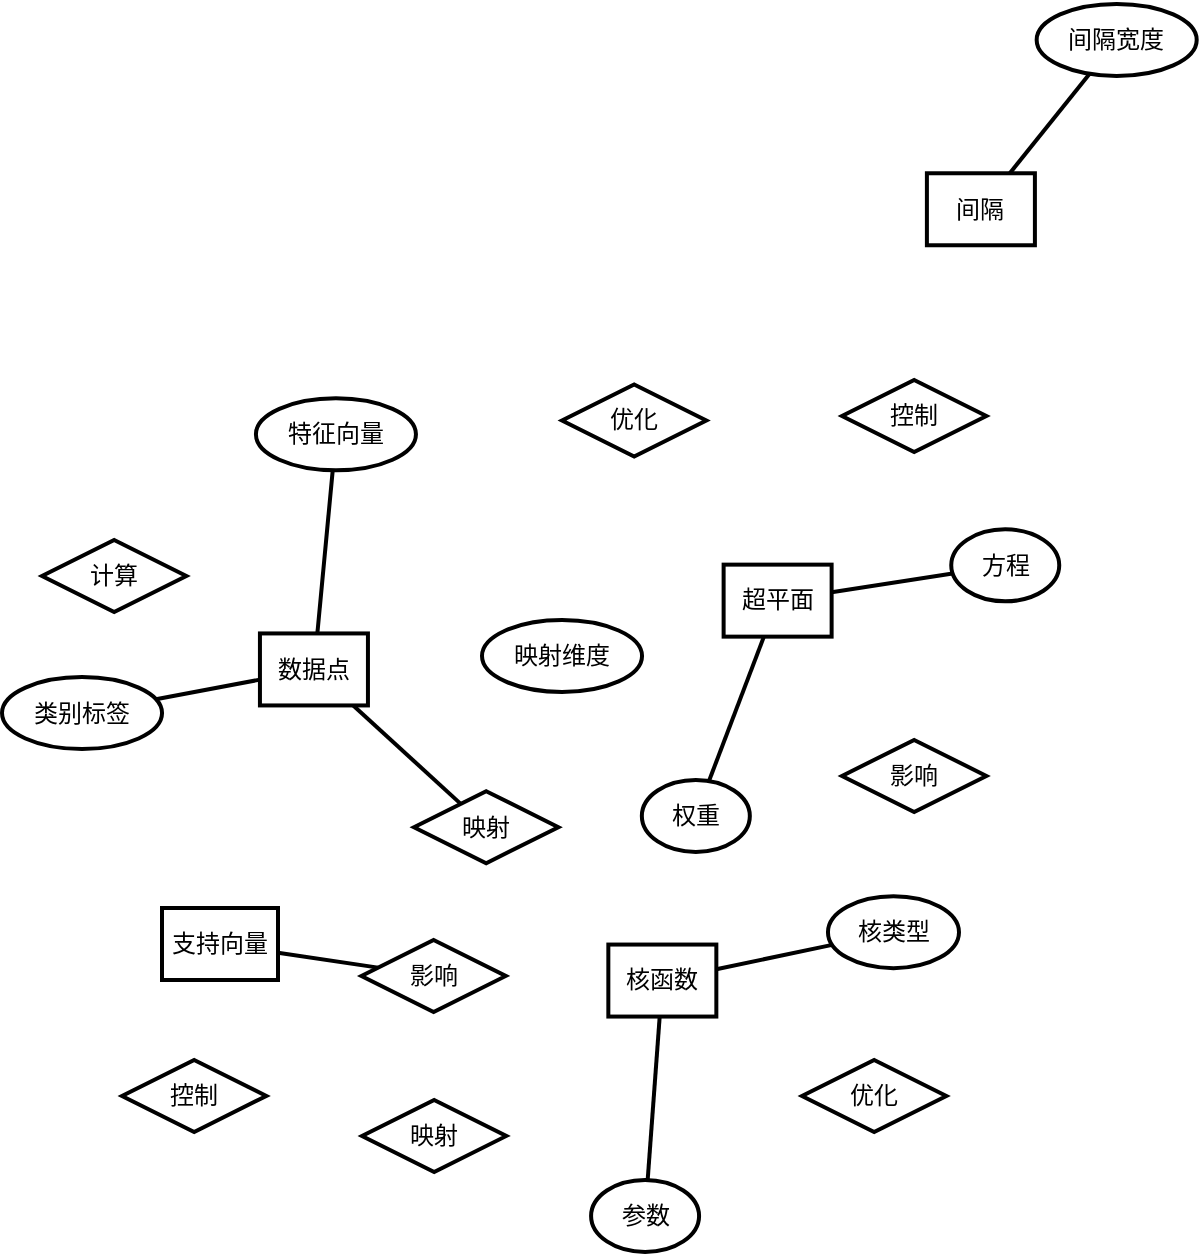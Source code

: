 <mxfile version="15.0.3" type="device">
  <diagram id="gpjf6CDSj6PaLX6Wqlad" name="第 1 页">
    <mxGraphModel dx="677" dy="1780" grid="1" gridSize="10" guides="1" tooltips="1" connect="1" arrows="1" fold="1" page="1" pageScale="1" pageWidth="827" pageHeight="1169" math="0" shadow="0">
      <root>
        <mxCell id="0" />
        <mxCell id="1" parent="0" />
        <mxCell id="F_3" value="支持向量" style="rounded=0;whiteSpace=wrap;html=1;strokeWidth=2;" parent="1" vertex="1">
          <mxGeometry x="292" y="30" width="58" height="36" as="geometry" />
        </mxCell>
        <mxCell id="影响" value="影响" style="rhombus;whiteSpace=wrap;html=1;strokeWidth=2;" parent="1" vertex="1">
          <mxGeometry x="391.72" y="45.96" width="72.18" height="36" as="geometry" />
        </mxCell>
        <mxCell id="E0" style="strokeWidth=2;startArrow=none;startFill=0;endArrow=none;endFill=0;" parent="1" source="F_3" target="影响" edge="1">
          <mxGeometry relative="1" as="geometry" />
        </mxCell>
        <mxCell id="L0" value="" style="edgeLabel;html=1;align=center;verticalAlign=middle;resizable=0;points=[];" parent="E0" vertex="1" connectable="0">
          <mxGeometry relative="1" as="geometry">
            <mxPoint as="offset" />
          </mxGeometry>
        </mxCell>
        <mxCell id="F_1" value="数据点" style="rounded=0;whiteSpace=wrap;html=1;strokeWidth=2;" parent="1" vertex="1">
          <mxGeometry x="340.97" y="-107.28" width="54" height="36" as="geometry" />
        </mxCell>
        <mxCell id="Y_6" value="特征向量" style="ellipse;whiteSpace=wrap;html=1;strokeWidth=2;" parent="1" vertex="1">
          <mxGeometry x="338.96" y="-224.84" width="80.02" height="36" as="geometry" />
        </mxCell>
        <mxCell id="E1" style="strokeWidth=2;startArrow=none;startFill=0;endArrow=none;endFill=0;" parent="1" source="F_1" target="Y_6" edge="1">
          <mxGeometry relative="1" as="geometry" />
        </mxCell>
        <mxCell id="L1" value="" style="edgeLabel;html=1;align=center;verticalAlign=middle;resizable=0;points=[];" parent="E1" vertex="1" connectable="0">
          <mxGeometry relative="1" as="geometry">
            <mxPoint as="offset" />
          </mxGeometry>
        </mxCell>
        <mxCell id="Y_7" value="类别标签" style="ellipse;whiteSpace=wrap;html=1;strokeWidth=2;" parent="1" vertex="1">
          <mxGeometry x="212" y="-85.46" width="80.02" height="36" as="geometry" />
        </mxCell>
        <mxCell id="E2" style="strokeWidth=2;startArrow=none;startFill=0;endArrow=none;endFill=0;" parent="1" source="F_1" target="Y_7" edge="1">
          <mxGeometry relative="1" as="geometry" />
        </mxCell>
        <mxCell id="L2" value="" style="edgeLabel;html=1;align=center;verticalAlign=middle;resizable=0;points=[];" parent="E2" vertex="1" connectable="0">
          <mxGeometry relative="1" as="geometry">
            <mxPoint as="offset" />
          </mxGeometry>
        </mxCell>
        <mxCell id="映射" value="映射" style="rhombus;whiteSpace=wrap;html=1;strokeWidth=2;" parent="1" vertex="1">
          <mxGeometry x="417.99" y="-28.4" width="72.2" height="36" as="geometry" />
        </mxCell>
        <mxCell id="E3" style="strokeWidth=2;startArrow=none;startFill=0;endArrow=none;endFill=0;" parent="1" source="F_1" target="映射" edge="1">
          <mxGeometry relative="1" as="geometry" />
        </mxCell>
        <mxCell id="L3" value="" style="edgeLabel;html=1;align=center;verticalAlign=middle;resizable=0;points=[];" parent="E3" vertex="1" connectable="0">
          <mxGeometry relative="1" as="geometry">
            <mxPoint as="offset" />
          </mxGeometry>
        </mxCell>
        <mxCell id="F_4" value="核函数" style="rounded=0;whiteSpace=wrap;html=1;strokeWidth=2;" parent="1" vertex="1">
          <mxGeometry x="515.17" y="48.28" width="54" height="36.0" as="geometry" />
        </mxCell>
        <mxCell id="Y_12" value="参数" style="ellipse;whiteSpace=wrap;html=1;strokeWidth=2;" parent="1" vertex="1">
          <mxGeometry x="506.54" y="165.96" width="54" height="36" as="geometry" />
        </mxCell>
        <mxCell id="E4" style="strokeWidth=2;startArrow=none;startFill=0;endArrow=none;endFill=0;" parent="1" source="F_4" target="Y_12" edge="1">
          <mxGeometry relative="1" as="geometry" />
        </mxCell>
        <mxCell id="L4" value="" style="edgeLabel;html=1;align=center;verticalAlign=middle;resizable=0;points=[];" parent="E4" vertex="1" connectable="0">
          <mxGeometry relative="1" as="geometry">
            <mxPoint as="offset" />
          </mxGeometry>
        </mxCell>
        <mxCell id="Y_11" value="核类型" style="ellipse;whiteSpace=wrap;html=1;strokeWidth=2;" parent="1" vertex="1">
          <mxGeometry x="624.98" y="24.08" width="65.52" height="36" as="geometry" />
        </mxCell>
        <mxCell id="E5" style="strokeWidth=2;startArrow=none;startFill=0;endArrow=none;endFill=0;" parent="1" source="F_4" target="Y_11" edge="1">
          <mxGeometry relative="1" as="geometry" />
        </mxCell>
        <mxCell id="L5" value="" style="edgeLabel;html=1;align=center;verticalAlign=middle;resizable=0;points=[];" parent="E5" vertex="1" connectable="0">
          <mxGeometry relative="1" as="geometry">
            <mxPoint as="offset" />
          </mxGeometry>
        </mxCell>
        <mxCell id="E6" style="strokeWidth=2;startArrow=none;startFill=0;endArrow=none;endFill=0;" parent="1" source="F_4" edge="1">
          <mxGeometry relative="1" as="geometry" />
        </mxCell>
        <mxCell id="L6" value="" style="edgeLabel;html=1;align=center;verticalAlign=middle;resizable=0;points=[];" parent="E6" vertex="1" connectable="0">
          <mxGeometry relative="1" as="geometry">
            <mxPoint as="offset" />
          </mxGeometry>
        </mxCell>
        <mxCell id="F_2" value="超平面" style="rounded=0;whiteSpace=wrap;html=1;strokeWidth=2;" parent="1" vertex="1">
          <mxGeometry x="572.81" y="-141.68" width="54" height="36" as="geometry" />
        </mxCell>
        <mxCell id="Y_8" value="方程" style="ellipse;whiteSpace=wrap;html=1;strokeWidth=2;" parent="1" vertex="1">
          <mxGeometry x="686.62" y="-159.35" width="54" height="36" as="geometry" />
        </mxCell>
        <mxCell id="E7" style="strokeWidth=2;startArrow=none;startFill=0;endArrow=none;endFill=0;" parent="1" source="F_2" target="Y_8" edge="1">
          <mxGeometry relative="1" as="geometry" />
        </mxCell>
        <mxCell id="L7" value="" style="edgeLabel;html=1;align=center;verticalAlign=middle;resizable=0;points=[];" parent="E7" vertex="1" connectable="0">
          <mxGeometry relative="1" as="geometry">
            <mxPoint as="offset" />
          </mxGeometry>
        </mxCell>
        <mxCell id="Y_9" value="权重" style="ellipse;whiteSpace=wrap;html=1;strokeWidth=2;" parent="1" vertex="1">
          <mxGeometry x="531.92" y="-34.04" width="54" height="36" as="geometry" />
        </mxCell>
        <mxCell id="E8" style="strokeWidth=2;startArrow=none;startFill=0;endArrow=none;endFill=0;" parent="1" source="F_2" target="Y_9" edge="1">
          <mxGeometry relative="1" as="geometry" />
        </mxCell>
        <mxCell id="L8" value="" style="edgeLabel;html=1;align=center;verticalAlign=middle;resizable=0;points=[];" parent="E8" vertex="1" connectable="0">
          <mxGeometry relative="1" as="geometry">
            <mxPoint as="offset" />
          </mxGeometry>
        </mxCell>
        <mxCell id="优化" value="优化" style="rhombus;whiteSpace=wrap;html=1;strokeWidth=2;" parent="1" vertex="1">
          <mxGeometry x="492" y="-231.77" width="72.18" height="36" as="geometry" />
        </mxCell>
        <mxCell id="E9" style="strokeWidth=2;startArrow=none;startFill=0;endArrow=none;endFill=0;" parent="1" source="F_2" edge="1">
          <mxGeometry relative="1" as="geometry" />
        </mxCell>
        <mxCell id="L9" value="" style="edgeLabel;html=1;align=center;verticalAlign=middle;resizable=0;points=[];" parent="E9" vertex="1" connectable="0">
          <mxGeometry relative="1" as="geometry">
            <mxPoint as="offset" />
          </mxGeometry>
        </mxCell>
        <mxCell id="F_5" value="间隔" style="rounded=0;whiteSpace=wrap;html=1;strokeWidth=2;" parent="1" vertex="1">
          <mxGeometry x="674.45" y="-337.37" width="54" height="36.0" as="geometry" />
        </mxCell>
        <mxCell id="Y_13" value="间隔宽度" style="ellipse;whiteSpace=wrap;html=1;strokeWidth=2;" parent="1" vertex="1">
          <mxGeometry x="729.33" y="-422.05" width="80.02" height="36" as="geometry" />
        </mxCell>
        <mxCell id="E10" style="strokeWidth=2;startArrow=none;startFill=0;endArrow=none;endFill=0;" parent="1" source="F_5" target="Y_13" edge="1">
          <mxGeometry relative="1" as="geometry" />
        </mxCell>
        <mxCell id="L10" value="" style="edgeLabel;html=1;align=center;verticalAlign=middle;resizable=0;points=[];" parent="E10" vertex="1" connectable="0">
          <mxGeometry relative="1" as="geometry">
            <mxPoint as="offset" />
          </mxGeometry>
        </mxCell>
        <mxCell id="控制" value="控制" style="rhombus;whiteSpace=wrap;html=1;strokeWidth=2;" parent="1" vertex="1">
          <mxGeometry x="632" y="-234.04" width="72.18" height="36" as="geometry" />
        </mxCell>
        <mxCell id="E11" style="strokeWidth=2;startArrow=none;startFill=0;endArrow=none;endFill=0;" parent="1" source="F_5" edge="1">
          <mxGeometry relative="1" as="geometry" />
        </mxCell>
        <mxCell id="L11" value="" style="edgeLabel;html=1;align=center;verticalAlign=middle;resizable=0;points=[];" parent="E11" vertex="1" connectable="0">
          <mxGeometry relative="1" as="geometry">
            <mxPoint as="offset" />
          </mxGeometry>
        </mxCell>
        <mxCell id="Y_10" value="映射维度" style="ellipse;whiteSpace=wrap;html=1;strokeWidth=2;" parent="1" vertex="1">
          <mxGeometry x="452" y="-114.04" width="80.02" height="36" as="geometry" />
        </mxCell>
        <mxCell id="L_15" value="优化" style="rhombus;whiteSpace=wrap;html=1;strokeWidth=2;" parent="1" vertex="1">
          <mxGeometry x="612" y="105.96" width="72.18" height="36" as="geometry" />
        </mxCell>
        <mxCell id="L_16" value="影响" style="rhombus;whiteSpace=wrap;html=1;strokeWidth=2;" parent="1" vertex="1">
          <mxGeometry x="632" y="-54.04" width="72.18" height="36" as="geometry" />
        </mxCell>
        <mxCell id="L_17" value="控制" style="rhombus;whiteSpace=wrap;html=1;strokeWidth=2;" parent="1" vertex="1">
          <mxGeometry x="272" y="105.96" width="72.18" height="36" as="geometry" />
        </mxCell>
        <mxCell id="L_14" value="映射" style="rhombus;whiteSpace=wrap;html=1;strokeWidth=2;" parent="1" vertex="1">
          <mxGeometry x="392" y="125.96" width="72.18" height="36" as="geometry" />
        </mxCell>
        <mxCell id="L_18" value="计算" style="rhombus;whiteSpace=wrap;html=1;strokeWidth=2;" parent="1" vertex="1">
          <mxGeometry x="232" y="-154.04" width="72.18" height="36" as="geometry" />
        </mxCell>
      </root>
    </mxGraphModel>
  </diagram>
</mxfile>
